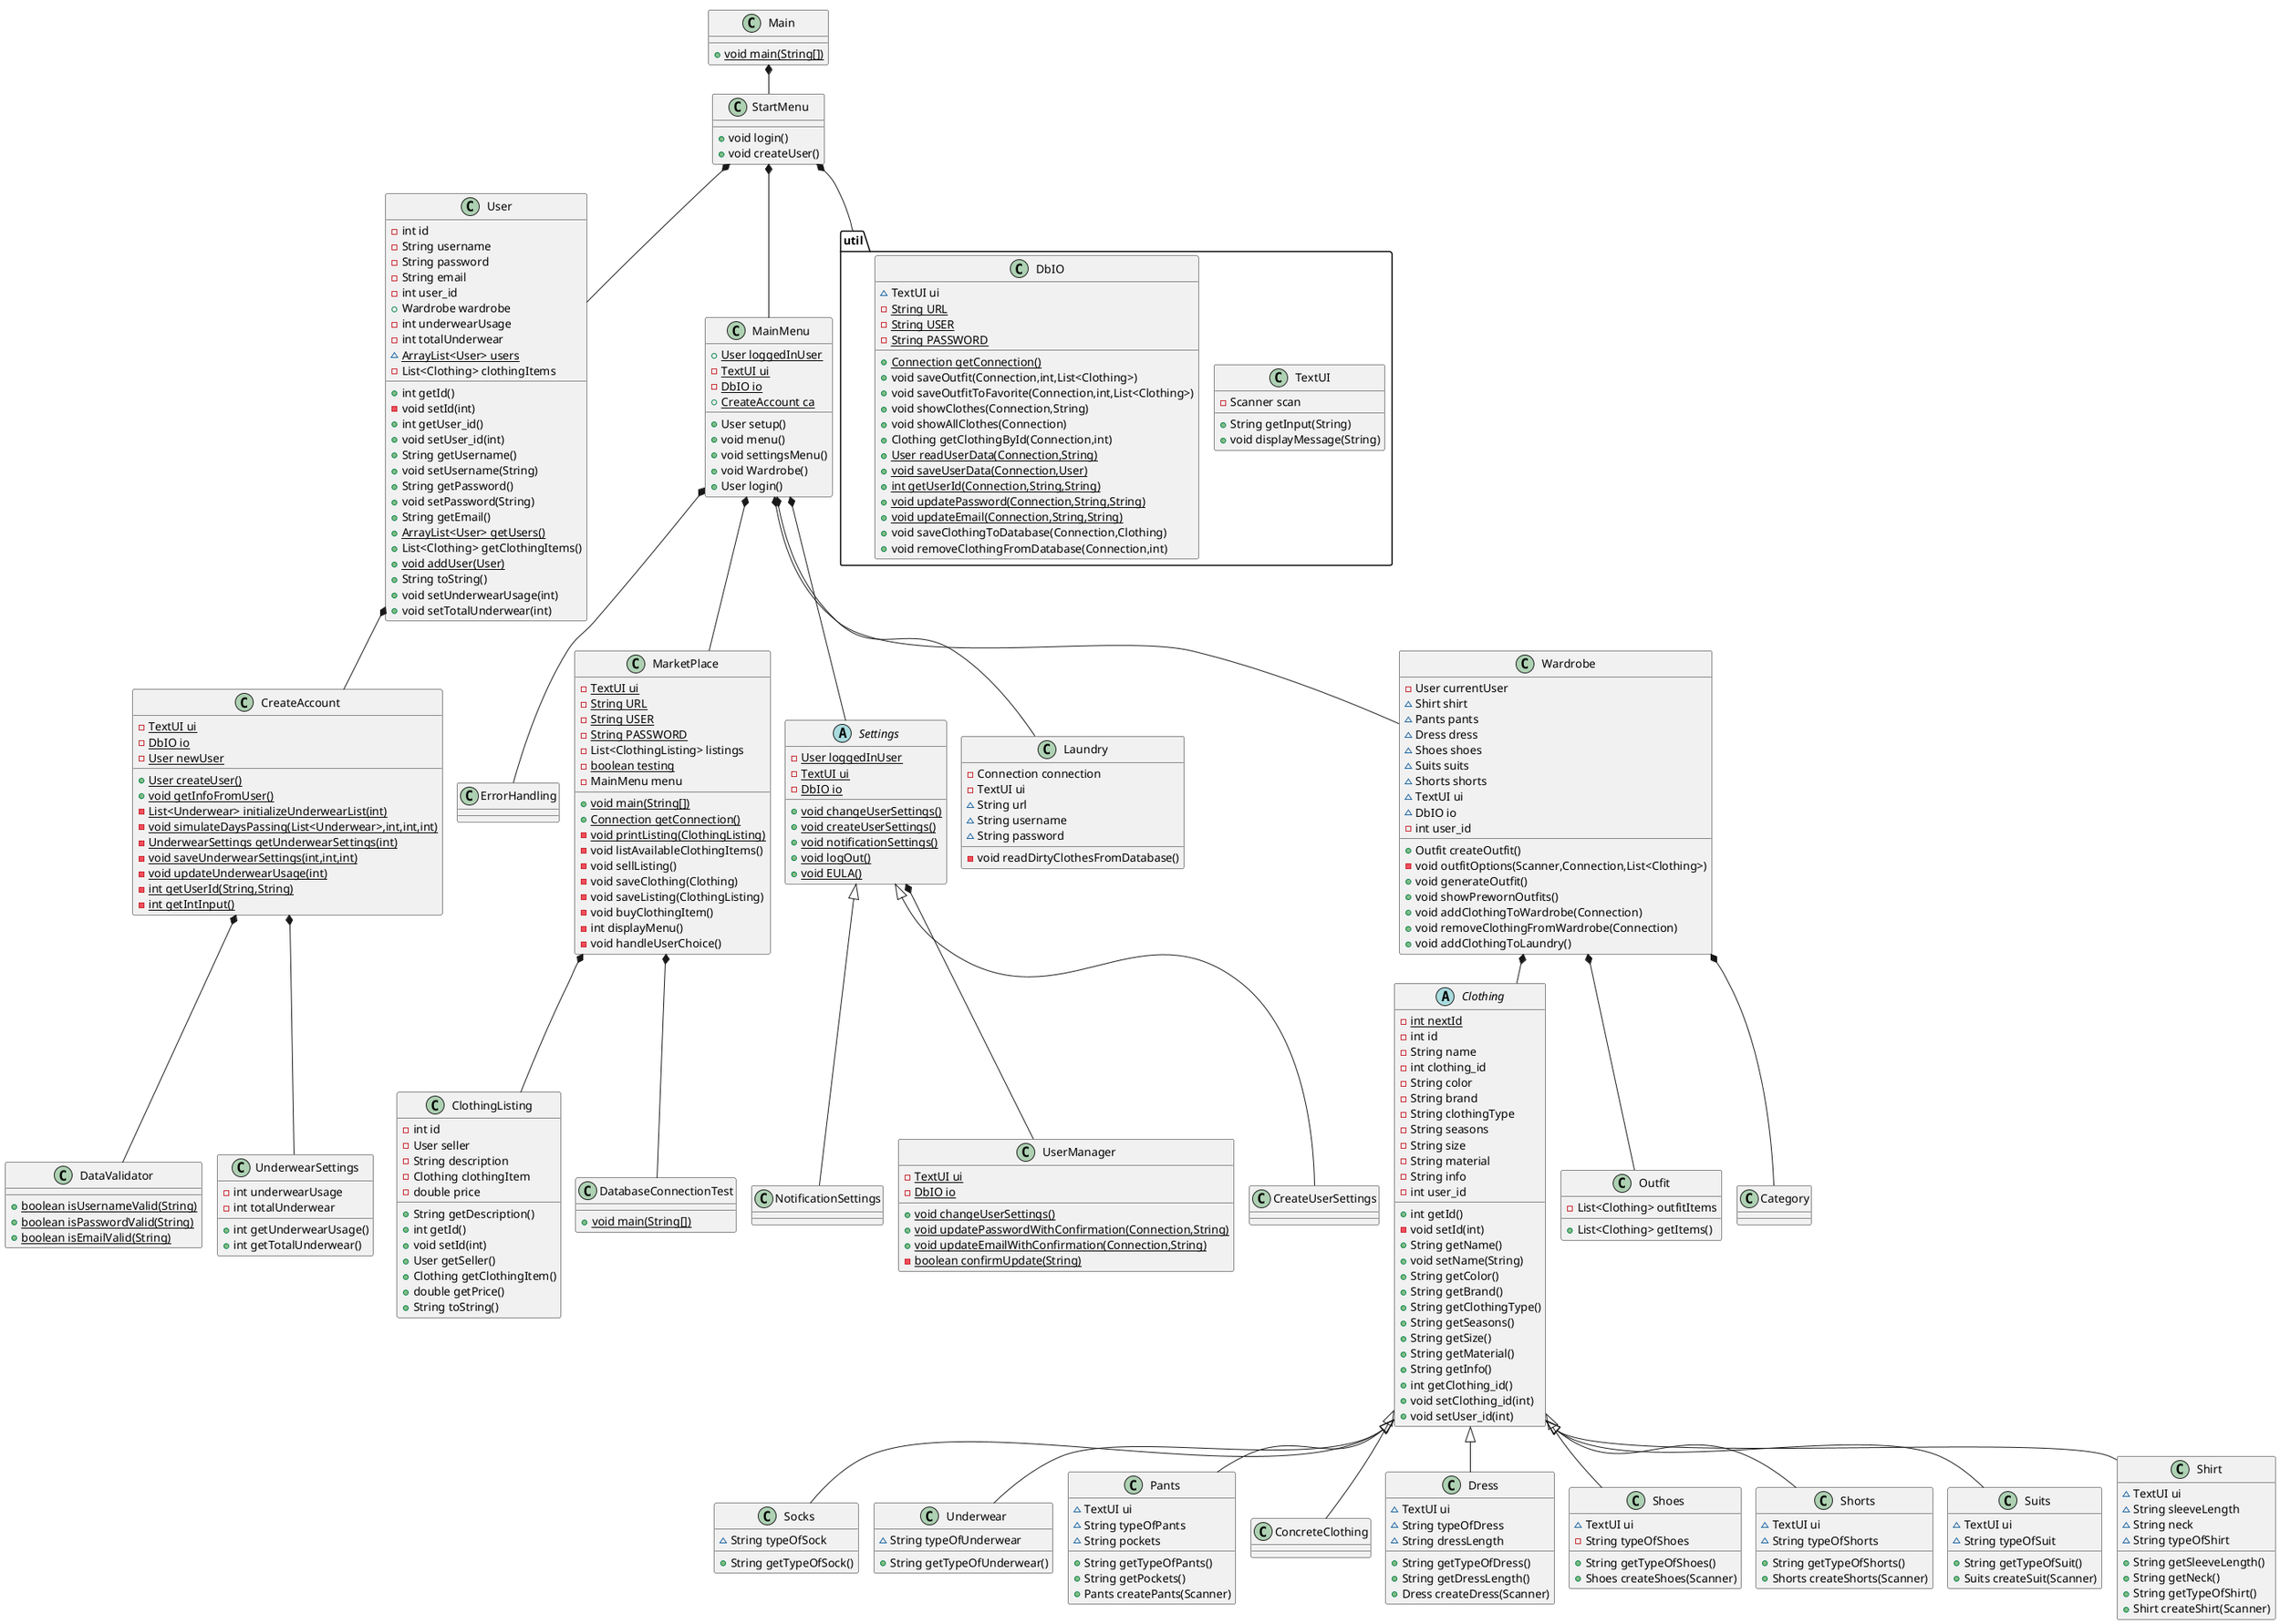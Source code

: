 @startuml
!pragma layout smetana

class Socks {
~ String typeOfSock
+ String getTypeOfSock()
}
class Underwear {
~ String typeOfUnderwear
+ String getTypeOfUnderwear()
}
class ErrorHandling {
}

class DataValidator {
+ {static} boolean isUsernameValid(String)
+ {static} boolean isPasswordValid(String)
+ {static} boolean isEmailValid(String)
}
class Main {
+ {static} void main(String[])
}
class CreateAccount {
- {static} TextUI ui
- {static} DbIO io
- {static} User newUser
+ {static} User createUser()
+ {static} void getInfoFromUser()
- {static} List<Underwear> initializeUnderwearList(int)
- {static} void simulateDaysPassing(List<Underwear>,int,int,int)
- {static} UnderwearSettings getUnderwearSettings(int)
- {static} void saveUnderwearSettings(int,int,int)
- {static} void updateUnderwearUsage(int)
- {static} int getUserId(String,String)
- {static} int getIntInput()
}
class User {
- int id
- String username
- String password
- String email
- int user_id
+ Wardrobe wardrobe
- int underwearUsage
- int totalUnderwear
~ {static} ArrayList<User> users
- List<Clothing> clothingItems
+ int getId()
- void setId(int)
+ int getUser_id()
+ void setUser_id(int)
+ String getUsername()
+ void setUsername(String)
+ String getPassword()
+ void setPassword(String)
+ String getEmail()
+ {static} ArrayList<User> getUsers()
+ List<Clothing> getClothingItems()
+ {static} void addUser(User)
+ String toString()
+ void setUnderwearUsage(int)
+ void setTotalUnderwear(int)
}
class MarketPlace {
- {static} TextUI ui
- {static} String URL
- {static} String USER
- {static} String PASSWORD
- List<ClothingListing> listings
- {static} boolean testing
- MainMenu menu
+ {static} void main(String[])
+ {static} Connection getConnection()
- {static} void printListing(ClothingListing)
- void listAvailableClothingItems()
- void sellListing()
- void saveClothing(Clothing)
- void saveListing(ClothingListing)
- void buyClothingItem()
- int displayMenu()
- void handleUserChoice()
}
abstract class Settings {
- {static} User loggedInUser
- {static} TextUI ui
- {static} DbIO io
+ {static} void changeUserSettings()
+ {static} void createUserSettings()
+ {static} void notificationSettings()
+ {static} void logOut()
+ {static} void EULA()
}
class Pants {
~ TextUI ui
~ String typeOfPants
~ String pockets
+ String getTypeOfPants()
+ String getPockets()
+ Pants createPants(Scanner)
}
class StartMenu {
+ void login()
+ void createUser()
}
class ConcreteClothing {
}
class Dress {
~ TextUI ui
~ String typeOfDress
~ String dressLength
+ String getTypeOfDress()
+ String getDressLength()
+ Dress createDress(Scanner)
}
class UnderwearSettings {
- int underwearUsage
- int totalUnderwear
+ int getUnderwearUsage()
+ int getTotalUnderwear()
}
class Laundry {
- Connection connection
- TextUI ui
~ String url
~ String username
~ String password
- void readDirtyClothesFromDatabase()
}
class MainMenu {
+ {static} User loggedInUser
- {static} TextUI ui
- {static} DbIO io
+ {static} CreateAccount ca
+ User setup()
+ void menu()
+ void settingsMenu()
+ void Wardrobe()
+ User login()
}
class Shoes {
~ TextUI ui
- String typeOfShoes
+ String getTypeOfShoes()
+ Shoes createShoes(Scanner)
}
class NotificationSettings {
}
class ClothingListing {
- int id
- User seller
- String description
- Clothing clothingItem
- double price
+ String getDescription()
+ int getId()
+ void setId(int)
+ User getSeller()
+ Clothing getClothingItem()
+ double getPrice()
+ String toString()
}

class Shorts {
~ TextUI ui
~ String typeOfShorts
+ String getTypeOfShorts()
+ Shorts createShorts(Scanner)
}

package "util"{
class TextUI {
- Scanner scan
+ String getInput(String)
+ void displayMessage(String)
}
class DbIO {
~ TextUI ui
- {static} String URL
- {static} String USER
- {static} String PASSWORD
+ {static} Connection getConnection()
+ void saveOutfit(Connection,int,List<Clothing>)
+ void saveOutfitToFavorite(Connection,int,List<Clothing>)
+ void showClothes(Connection,String)
+ void showAllClothes(Connection)
+ Clothing getClothingById(Connection,int)
+ {static} User readUserData(Connection,String)
+ {static} void saveUserData(Connection,User)
+ {static} int getUserId(Connection,String,String)
+ {static} void updatePassword(Connection,String,String)
+ {static} void updateEmail(Connection,String,String)
+ void saveClothingToDatabase(Connection,Clothing)
+ void removeClothingFromDatabase(Connection,int)
}


}
class Suits {
~ TextUI ui
~ String typeOfSuit
+ String getTypeOfSuit()
+ Suits createSuit(Scanner)
}
class Shirt {
~ TextUI ui
~ String sleeveLength
~ String neck
~ String typeOfShirt
+ String getSleeveLength()
+ String getNeck()
+ String getTypeOfShirt()
+ Shirt createShirt(Scanner)
}
class Wardrobe {
- User currentUser
~ Shirt shirt
~ Pants pants
~ Dress dress
~ Shoes shoes
~ Suits suits
~ Shorts shorts
~ TextUI ui
~ DbIO io
- int user_id
+ Outfit createOutfit()
- void outfitOptions(Scanner,Connection,List<Clothing>)
+ void generateOutfit()
+ void showPrewornOutfits()
+ void addClothingToWardrobe(Connection)
+ void removeClothingFromWardrobe(Connection)
+ void addClothingToLaundry()
}
class UserManager {
- {static} TextUI ui
- {static} DbIO io
+ {static} void changeUserSettings()
+ {static} void updatePasswordWithConfirmation(Connection,String)
+ {static} void updateEmailWithConfirmation(Connection,String)
- {static} boolean confirmUpdate(String)
}
class CreateUserSettings {
}
abstract class Clothing {
- {static} int nextId
- int id
- String name
- int clothing_id
- String color
- String brand
- String clothingType
- String seasons
- String size
- String material
- String info
- int user_id
+ int getId()
- void setId(int)
+ String getName()
+ void setName(String)
+ String getColor()
+ String getBrand()
+ String getClothingType()
+ String getSeasons()
+ String getSize()
+ String getMaterial()
+ String getInfo()
+ int getClothing_id()
+ void setClothing_id(int)
+ void setUser_id(int)
}
class DatabaseConnectionTest {
+ {static} void main(String[])
}
class Outfit {
- List<Clothing> outfitItems
+ List<Clothing> getItems()
}

Main *-- StartMenu
StartMenu *-- User
StartMenu *-- util
User *-- CreateAccount
CreateAccount *-- DataValidator
StartMenu *-- MainMenu
MainMenu *-- ErrorHandling
MainMenu *-- Wardrobe
MainMenu *-- MarketPlace
MainMenu *-- Laundry
MainMenu *-- Settings
Wardrobe *-- Clothing
Wardrobe *-- Category
Wardrobe *-- Outfit
Settings *-- UserManager
MarketPlace *-- DatabaseConnectionTest
CreateAccount *-- UnderwearSettings
MarketPlace *-- ClothingListing

Clothing <|-- Socks
Clothing <|-- Underwear
Clothing <|-- Pants
Clothing <|-- ConcreteClothing
Clothing <|-- Dress
Clothing <|-- Shoes
Settings <|-- NotificationSettings
Clothing <|-- Shorts
Clothing <|-- Suits
Clothing <|-- Shirt
Settings <|-- CreateUserSettings
@enduml